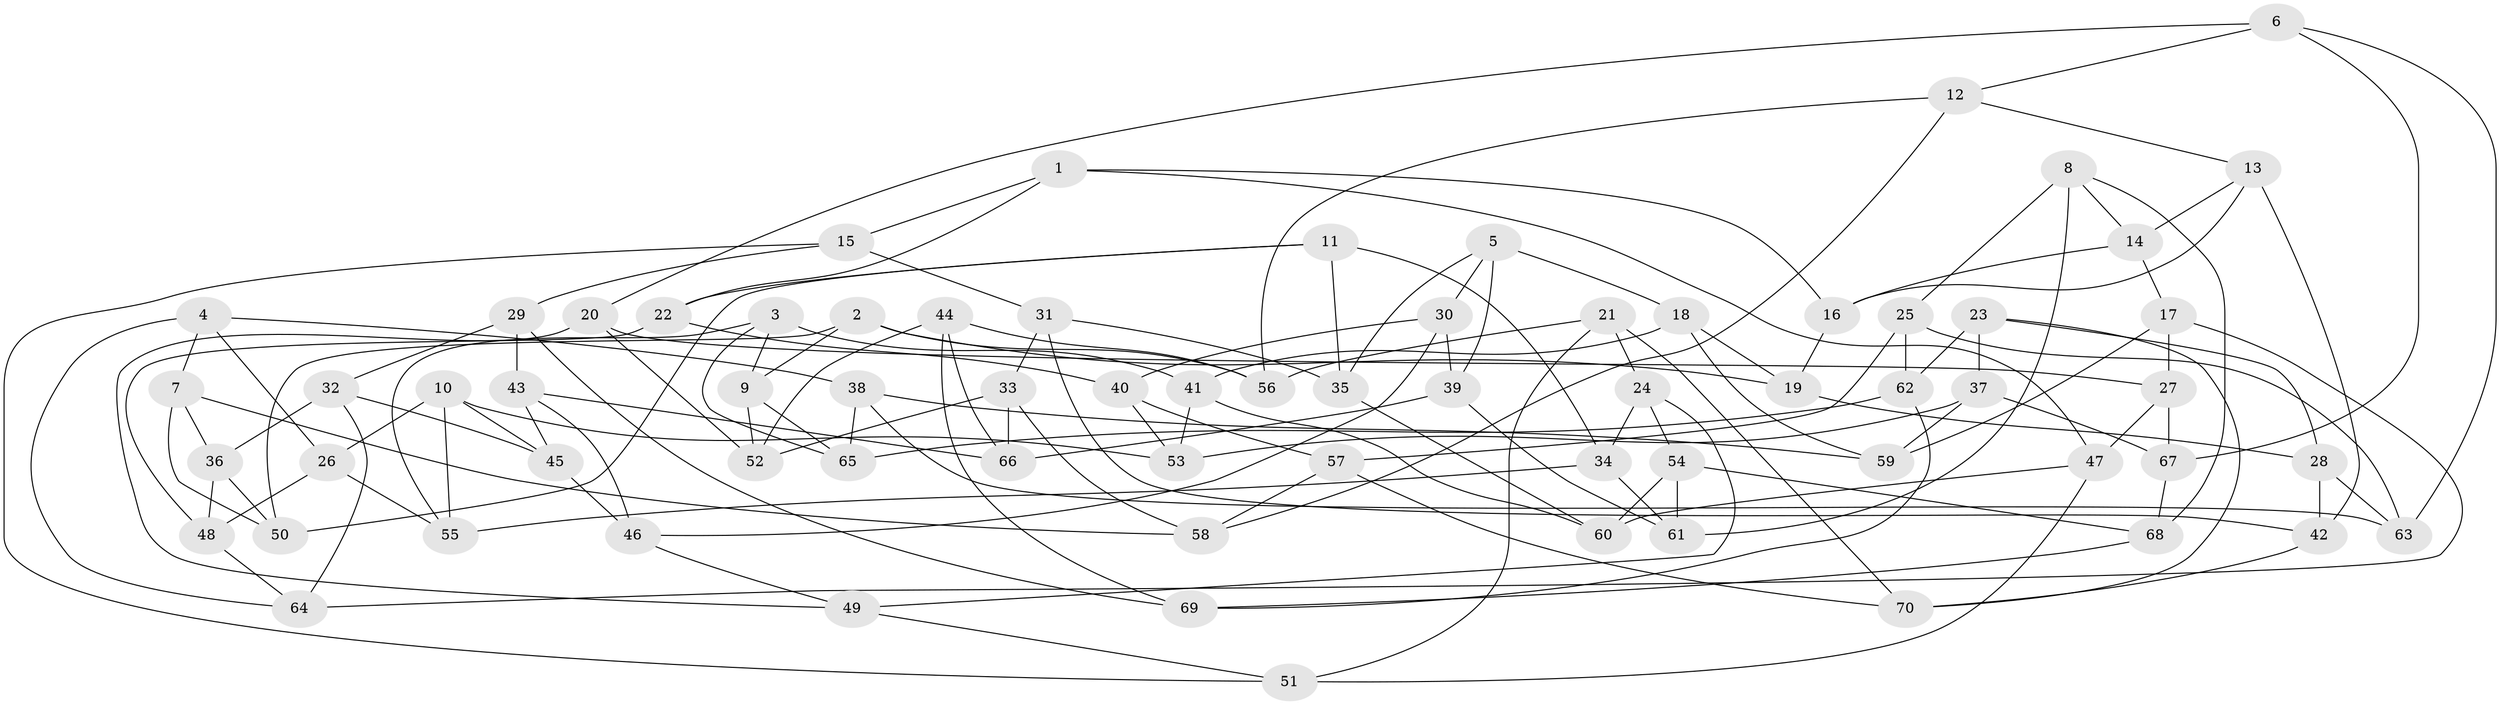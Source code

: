 // coarse degree distribution, {9: 0.09090909090909091, 4: 0.75, 3: 0.06818181818181818, 10: 0.045454545454545456, 7: 0.022727272727272728, 2: 0.022727272727272728}
// Generated by graph-tools (version 1.1) at 2025/53/03/04/25 22:53:55]
// undirected, 70 vertices, 140 edges
graph export_dot {
  node [color=gray90,style=filled];
  1;
  2;
  3;
  4;
  5;
  6;
  7;
  8;
  9;
  10;
  11;
  12;
  13;
  14;
  15;
  16;
  17;
  18;
  19;
  20;
  21;
  22;
  23;
  24;
  25;
  26;
  27;
  28;
  29;
  30;
  31;
  32;
  33;
  34;
  35;
  36;
  37;
  38;
  39;
  40;
  41;
  42;
  43;
  44;
  45;
  46;
  47;
  48;
  49;
  50;
  51;
  52;
  53;
  54;
  55;
  56;
  57;
  58;
  59;
  60;
  61;
  62;
  63;
  64;
  65;
  66;
  67;
  68;
  69;
  70;
  1 -- 47;
  1 -- 22;
  1 -- 15;
  1 -- 16;
  2 -- 56;
  2 -- 9;
  2 -- 19;
  2 -- 50;
  3 -- 41;
  3 -- 65;
  3 -- 9;
  3 -- 55;
  4 -- 64;
  4 -- 38;
  4 -- 26;
  4 -- 7;
  5 -- 39;
  5 -- 18;
  5 -- 35;
  5 -- 30;
  6 -- 67;
  6 -- 63;
  6 -- 20;
  6 -- 12;
  7 -- 58;
  7 -- 50;
  7 -- 36;
  8 -- 14;
  8 -- 61;
  8 -- 25;
  8 -- 68;
  9 -- 65;
  9 -- 52;
  10 -- 45;
  10 -- 53;
  10 -- 26;
  10 -- 55;
  11 -- 34;
  11 -- 35;
  11 -- 50;
  11 -- 22;
  12 -- 58;
  12 -- 56;
  12 -- 13;
  13 -- 16;
  13 -- 42;
  13 -- 14;
  14 -- 16;
  14 -- 17;
  15 -- 29;
  15 -- 51;
  15 -- 31;
  16 -- 19;
  17 -- 27;
  17 -- 64;
  17 -- 59;
  18 -- 59;
  18 -- 41;
  18 -- 19;
  19 -- 28;
  20 -- 52;
  20 -- 49;
  20 -- 27;
  21 -- 24;
  21 -- 56;
  21 -- 51;
  21 -- 70;
  22 -- 40;
  22 -- 48;
  23 -- 28;
  23 -- 37;
  23 -- 70;
  23 -- 62;
  24 -- 34;
  24 -- 49;
  24 -- 54;
  25 -- 57;
  25 -- 62;
  25 -- 63;
  26 -- 48;
  26 -- 55;
  27 -- 47;
  27 -- 67;
  28 -- 42;
  28 -- 63;
  29 -- 43;
  29 -- 69;
  29 -- 32;
  30 -- 46;
  30 -- 39;
  30 -- 40;
  31 -- 35;
  31 -- 42;
  31 -- 33;
  32 -- 64;
  32 -- 45;
  32 -- 36;
  33 -- 58;
  33 -- 66;
  33 -- 52;
  34 -- 61;
  34 -- 55;
  35 -- 60;
  36 -- 48;
  36 -- 50;
  37 -- 67;
  37 -- 53;
  37 -- 59;
  38 -- 59;
  38 -- 63;
  38 -- 65;
  39 -- 66;
  39 -- 61;
  40 -- 57;
  40 -- 53;
  41 -- 53;
  41 -- 60;
  42 -- 70;
  43 -- 46;
  43 -- 66;
  43 -- 45;
  44 -- 66;
  44 -- 56;
  44 -- 52;
  44 -- 69;
  45 -- 46;
  46 -- 49;
  47 -- 60;
  47 -- 51;
  48 -- 64;
  49 -- 51;
  54 -- 60;
  54 -- 68;
  54 -- 61;
  57 -- 70;
  57 -- 58;
  62 -- 65;
  62 -- 69;
  67 -- 68;
  68 -- 69;
}
